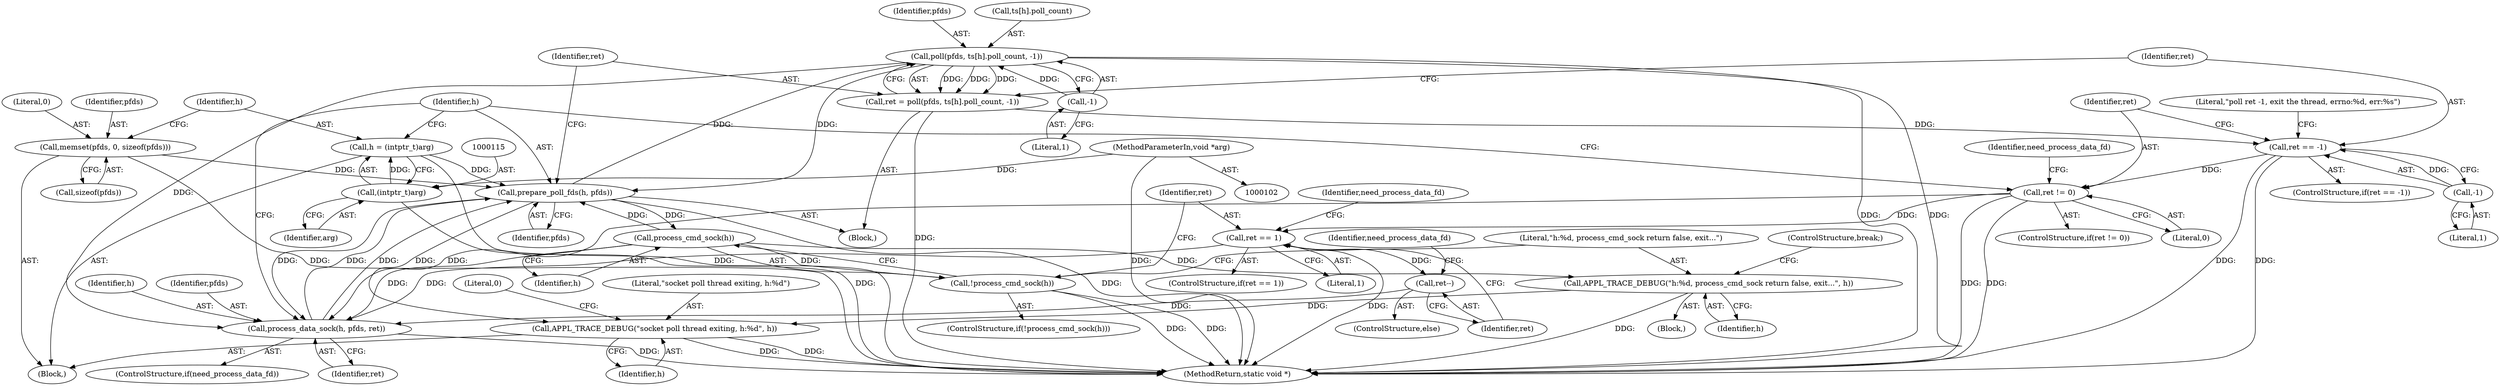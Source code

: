 digraph "0_Android_472271b153c5dc53c28beac55480a8d8434b2d5c_44@array" {
"1000125" [label="(Call,poll(pfds, ts[h].poll_count, -1))"];
"1000119" [label="(Call,prepare_poll_fds(h, pfds))"];
"1000176" [label="(Call,process_cmd_sock(h))"];
"1000195" [label="(Call,process_data_sock(h, pfds, ret))"];
"1000125" [label="(Call,poll(pfds, ts[h].poll_count, -1))"];
"1000132" [label="(Call,-1)"];
"1000184" [label="(Call,ret == 1)"];
"1000147" [label="(Call,ret != 0)"];
"1000135" [label="(Call,ret == -1)"];
"1000123" [label="(Call,ret = poll(pfds, ts[h].poll_count, -1))"];
"1000137" [label="(Call,-1)"];
"1000191" [label="(Call,ret--)"];
"1000112" [label="(Call,h = (intptr_t)arg)"];
"1000114" [label="(Call,(intptr_t)arg)"];
"1000103" [label="(MethodParameterIn,void *arg)"];
"1000106" [label="(Call,memset(pfds, 0, sizeof(pfds)))"];
"1000175" [label="(Call,!process_cmd_sock(h))"];
"1000179" [label="(Call,APPL_TRACE_DEBUG(\"h:%d, process_cmd_sock return false, exit...\", h))"];
"1000209" [label="(Call,APPL_TRACE_DEBUG(\"socket poll thread exiting, h:%d\", h))"];
"1000197" [label="(Identifier,pfds)"];
"1000182" [label="(ControlStructure,break;)"];
"1000188" [label="(Identifier,need_process_data_fd)"];
"1000126" [label="(Identifier,pfds)"];
"1000175" [label="(Call,!process_cmd_sock(h))"];
"1000198" [label="(Identifier,ret)"];
"1000196" [label="(Identifier,h)"];
"1000191" [label="(Call,ret--)"];
"1000186" [label="(Literal,1)"];
"1000177" [label="(Identifier,h)"];
"1000137" [label="(Call,-1)"];
"1000194" [label="(Identifier,need_process_data_fd)"];
"1000180" [label="(Literal,\"h:%d, process_cmd_sock return false, exit...\")"];
"1000104" [label="(Block,)"];
"1000141" [label="(Literal,\"poll ret -1, exit the thread, errno:%d, err:%s\")"];
"1000109" [label="(Call,sizeof(pfds))"];
"1000213" [label="(Literal,0)"];
"1000181" [label="(Identifier,h)"];
"1000210" [label="(Literal,\"socket poll thread exiting, h:%d\")"];
"1000113" [label="(Identifier,h)"];
"1000120" [label="(Identifier,h)"];
"1000184" [label="(Call,ret == 1)"];
"1000190" [label="(ControlStructure,else)"];
"1000119" [label="(Call,prepare_poll_fds(h, pfds))"];
"1000118" [label="(Block,)"];
"1000136" [label="(Identifier,ret)"];
"1000148" [label="(Identifier,ret)"];
"1000214" [label="(MethodReturn,static void *)"];
"1000147" [label="(Call,ret != 0)"];
"1000135" [label="(Call,ret == -1)"];
"1000138" [label="(Literal,1)"];
"1000108" [label="(Literal,0)"];
"1000146" [label="(ControlStructure,if(ret != 0))"];
"1000124" [label="(Identifier,ret)"];
"1000183" [label="(ControlStructure,if(ret == 1))"];
"1000153" [label="(Identifier,need_process_data_fd)"];
"1000133" [label="(Literal,1)"];
"1000178" [label="(Block,)"];
"1000211" [label="(Identifier,h)"];
"1000107" [label="(Identifier,pfds)"];
"1000125" [label="(Call,poll(pfds, ts[h].poll_count, -1))"];
"1000127" [label="(Call,ts[h].poll_count)"];
"1000112" [label="(Call,h = (intptr_t)arg)"];
"1000103" [label="(MethodParameterIn,void *arg)"];
"1000106" [label="(Call,memset(pfds, 0, sizeof(pfds)))"];
"1000149" [label="(Literal,0)"];
"1000116" [label="(Identifier,arg)"];
"1000195" [label="(Call,process_data_sock(h, pfds, ret))"];
"1000179" [label="(Call,APPL_TRACE_DEBUG(\"h:%d, process_cmd_sock return false, exit...\", h))"];
"1000176" [label="(Call,process_cmd_sock(h))"];
"1000134" [label="(ControlStructure,if(ret == -1))"];
"1000192" [label="(Identifier,ret)"];
"1000132" [label="(Call,-1)"];
"1000114" [label="(Call,(intptr_t)arg)"];
"1000174" [label="(ControlStructure,if(!process_cmd_sock(h)))"];
"1000209" [label="(Call,APPL_TRACE_DEBUG(\"socket poll thread exiting, h:%d\", h))"];
"1000185" [label="(Identifier,ret)"];
"1000193" [label="(ControlStructure,if(need_process_data_fd))"];
"1000121" [label="(Identifier,pfds)"];
"1000123" [label="(Call,ret = poll(pfds, ts[h].poll_count, -1))"];
"1000125" -> "1000123"  [label="AST: "];
"1000125" -> "1000132"  [label="CFG: "];
"1000126" -> "1000125"  [label="AST: "];
"1000127" -> "1000125"  [label="AST: "];
"1000132" -> "1000125"  [label="AST: "];
"1000123" -> "1000125"  [label="CFG: "];
"1000125" -> "1000214"  [label="DDG: "];
"1000125" -> "1000214"  [label="DDG: "];
"1000125" -> "1000119"  [label="DDG: "];
"1000125" -> "1000123"  [label="DDG: "];
"1000125" -> "1000123"  [label="DDG: "];
"1000125" -> "1000123"  [label="DDG: "];
"1000119" -> "1000125"  [label="DDG: "];
"1000132" -> "1000125"  [label="DDG: "];
"1000125" -> "1000195"  [label="DDG: "];
"1000119" -> "1000118"  [label="AST: "];
"1000119" -> "1000121"  [label="CFG: "];
"1000120" -> "1000119"  [label="AST: "];
"1000121" -> "1000119"  [label="AST: "];
"1000124" -> "1000119"  [label="CFG: "];
"1000119" -> "1000214"  [label="DDG: "];
"1000176" -> "1000119"  [label="DDG: "];
"1000195" -> "1000119"  [label="DDG: "];
"1000195" -> "1000119"  [label="DDG: "];
"1000112" -> "1000119"  [label="DDG: "];
"1000106" -> "1000119"  [label="DDG: "];
"1000119" -> "1000176"  [label="DDG: "];
"1000119" -> "1000195"  [label="DDG: "];
"1000119" -> "1000209"  [label="DDG: "];
"1000176" -> "1000175"  [label="AST: "];
"1000176" -> "1000177"  [label="CFG: "];
"1000177" -> "1000176"  [label="AST: "];
"1000175" -> "1000176"  [label="CFG: "];
"1000176" -> "1000175"  [label="DDG: "];
"1000176" -> "1000179"  [label="DDG: "];
"1000176" -> "1000195"  [label="DDG: "];
"1000195" -> "1000193"  [label="AST: "];
"1000195" -> "1000198"  [label="CFG: "];
"1000196" -> "1000195"  [label="AST: "];
"1000197" -> "1000195"  [label="AST: "];
"1000198" -> "1000195"  [label="AST: "];
"1000120" -> "1000195"  [label="CFG: "];
"1000195" -> "1000214"  [label="DDG: "];
"1000184" -> "1000195"  [label="DDG: "];
"1000147" -> "1000195"  [label="DDG: "];
"1000191" -> "1000195"  [label="DDG: "];
"1000132" -> "1000133"  [label="CFG: "];
"1000133" -> "1000132"  [label="AST: "];
"1000184" -> "1000183"  [label="AST: "];
"1000184" -> "1000186"  [label="CFG: "];
"1000185" -> "1000184"  [label="AST: "];
"1000186" -> "1000184"  [label="AST: "];
"1000188" -> "1000184"  [label="CFG: "];
"1000192" -> "1000184"  [label="CFG: "];
"1000184" -> "1000214"  [label="DDG: "];
"1000147" -> "1000184"  [label="DDG: "];
"1000184" -> "1000191"  [label="DDG: "];
"1000147" -> "1000146"  [label="AST: "];
"1000147" -> "1000149"  [label="CFG: "];
"1000148" -> "1000147"  [label="AST: "];
"1000149" -> "1000147"  [label="AST: "];
"1000120" -> "1000147"  [label="CFG: "];
"1000153" -> "1000147"  [label="CFG: "];
"1000147" -> "1000214"  [label="DDG: "];
"1000147" -> "1000214"  [label="DDG: "];
"1000135" -> "1000147"  [label="DDG: "];
"1000135" -> "1000134"  [label="AST: "];
"1000135" -> "1000137"  [label="CFG: "];
"1000136" -> "1000135"  [label="AST: "];
"1000137" -> "1000135"  [label="AST: "];
"1000141" -> "1000135"  [label="CFG: "];
"1000148" -> "1000135"  [label="CFG: "];
"1000135" -> "1000214"  [label="DDG: "];
"1000135" -> "1000214"  [label="DDG: "];
"1000123" -> "1000135"  [label="DDG: "];
"1000137" -> "1000135"  [label="DDG: "];
"1000123" -> "1000118"  [label="AST: "];
"1000124" -> "1000123"  [label="AST: "];
"1000136" -> "1000123"  [label="CFG: "];
"1000123" -> "1000214"  [label="DDG: "];
"1000137" -> "1000138"  [label="CFG: "];
"1000138" -> "1000137"  [label="AST: "];
"1000191" -> "1000190"  [label="AST: "];
"1000191" -> "1000192"  [label="CFG: "];
"1000192" -> "1000191"  [label="AST: "];
"1000194" -> "1000191"  [label="CFG: "];
"1000112" -> "1000104"  [label="AST: "];
"1000112" -> "1000114"  [label="CFG: "];
"1000113" -> "1000112"  [label="AST: "];
"1000114" -> "1000112"  [label="AST: "];
"1000120" -> "1000112"  [label="CFG: "];
"1000112" -> "1000214"  [label="DDG: "];
"1000114" -> "1000112"  [label="DDG: "];
"1000114" -> "1000116"  [label="CFG: "];
"1000115" -> "1000114"  [label="AST: "];
"1000116" -> "1000114"  [label="AST: "];
"1000114" -> "1000214"  [label="DDG: "];
"1000103" -> "1000114"  [label="DDG: "];
"1000103" -> "1000102"  [label="AST: "];
"1000103" -> "1000214"  [label="DDG: "];
"1000106" -> "1000104"  [label="AST: "];
"1000106" -> "1000109"  [label="CFG: "];
"1000107" -> "1000106"  [label="AST: "];
"1000108" -> "1000106"  [label="AST: "];
"1000109" -> "1000106"  [label="AST: "];
"1000113" -> "1000106"  [label="CFG: "];
"1000106" -> "1000214"  [label="DDG: "];
"1000175" -> "1000174"  [label="AST: "];
"1000180" -> "1000175"  [label="CFG: "];
"1000185" -> "1000175"  [label="CFG: "];
"1000175" -> "1000214"  [label="DDG: "];
"1000175" -> "1000214"  [label="DDG: "];
"1000179" -> "1000178"  [label="AST: "];
"1000179" -> "1000181"  [label="CFG: "];
"1000180" -> "1000179"  [label="AST: "];
"1000181" -> "1000179"  [label="AST: "];
"1000182" -> "1000179"  [label="CFG: "];
"1000179" -> "1000214"  [label="DDG: "];
"1000179" -> "1000209"  [label="DDG: "];
"1000209" -> "1000104"  [label="AST: "];
"1000209" -> "1000211"  [label="CFG: "];
"1000210" -> "1000209"  [label="AST: "];
"1000211" -> "1000209"  [label="AST: "];
"1000213" -> "1000209"  [label="CFG: "];
"1000209" -> "1000214"  [label="DDG: "];
"1000209" -> "1000214"  [label="DDG: "];
}

